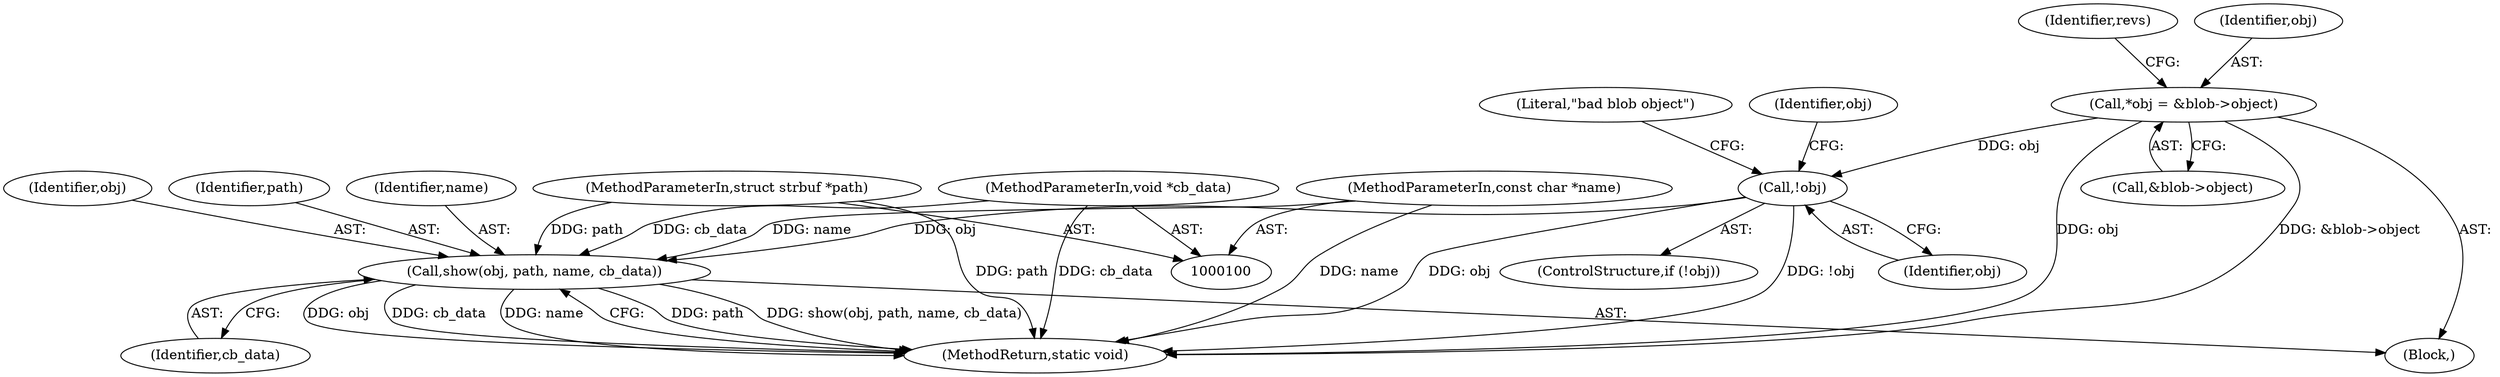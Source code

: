 digraph "1_git_de1e67d0703894cb6ea782e36abb63976ab07e60_3@del" {
"1000140" [label="(Call,show(obj, path, name, cb_data))"];
"1000122" [label="(Call,!obj)"];
"1000109" [label="(Call,*obj = &blob->object)"];
"1000104" [label="(MethodParameterIn,struct strbuf *path)"];
"1000105" [label="(MethodParameterIn,const char *name)"];
"1000106" [label="(MethodParameterIn,void *cb_data)"];
"1000121" [label="(ControlStructure,if (!obj))"];
"1000104" [label="(MethodParameterIn,struct strbuf *path)"];
"1000125" [label="(Literal,\"bad blob object\")"];
"1000111" [label="(Call,&blob->object)"];
"1000118" [label="(Identifier,revs)"];
"1000107" [label="(Block,)"];
"1000145" [label="(MethodReturn,static void)"];
"1000106" [label="(MethodParameterIn,void *cb_data)"];
"1000123" [label="(Identifier,obj)"];
"1000129" [label="(Identifier,obj)"];
"1000110" [label="(Identifier,obj)"];
"1000109" [label="(Call,*obj = &blob->object)"];
"1000141" [label="(Identifier,obj)"];
"1000142" [label="(Identifier,path)"];
"1000144" [label="(Identifier,cb_data)"];
"1000143" [label="(Identifier,name)"];
"1000122" [label="(Call,!obj)"];
"1000105" [label="(MethodParameterIn,const char *name)"];
"1000140" [label="(Call,show(obj, path, name, cb_data))"];
"1000140" -> "1000107"  [label="AST: "];
"1000140" -> "1000144"  [label="CFG: "];
"1000141" -> "1000140"  [label="AST: "];
"1000142" -> "1000140"  [label="AST: "];
"1000143" -> "1000140"  [label="AST: "];
"1000144" -> "1000140"  [label="AST: "];
"1000145" -> "1000140"  [label="CFG: "];
"1000140" -> "1000145"  [label="DDG: path"];
"1000140" -> "1000145"  [label="DDG: show(obj, path, name, cb_data)"];
"1000140" -> "1000145"  [label="DDG: obj"];
"1000140" -> "1000145"  [label="DDG: cb_data"];
"1000140" -> "1000145"  [label="DDG: name"];
"1000122" -> "1000140"  [label="DDG: obj"];
"1000104" -> "1000140"  [label="DDG: path"];
"1000105" -> "1000140"  [label="DDG: name"];
"1000106" -> "1000140"  [label="DDG: cb_data"];
"1000122" -> "1000121"  [label="AST: "];
"1000122" -> "1000123"  [label="CFG: "];
"1000123" -> "1000122"  [label="AST: "];
"1000125" -> "1000122"  [label="CFG: "];
"1000129" -> "1000122"  [label="CFG: "];
"1000122" -> "1000145"  [label="DDG: obj"];
"1000122" -> "1000145"  [label="DDG: !obj"];
"1000109" -> "1000122"  [label="DDG: obj"];
"1000109" -> "1000107"  [label="AST: "];
"1000109" -> "1000111"  [label="CFG: "];
"1000110" -> "1000109"  [label="AST: "];
"1000111" -> "1000109"  [label="AST: "];
"1000118" -> "1000109"  [label="CFG: "];
"1000109" -> "1000145"  [label="DDG: obj"];
"1000109" -> "1000145"  [label="DDG: &blob->object"];
"1000104" -> "1000100"  [label="AST: "];
"1000104" -> "1000145"  [label="DDG: path"];
"1000105" -> "1000100"  [label="AST: "];
"1000105" -> "1000145"  [label="DDG: name"];
"1000106" -> "1000100"  [label="AST: "];
"1000106" -> "1000145"  [label="DDG: cb_data"];
}
